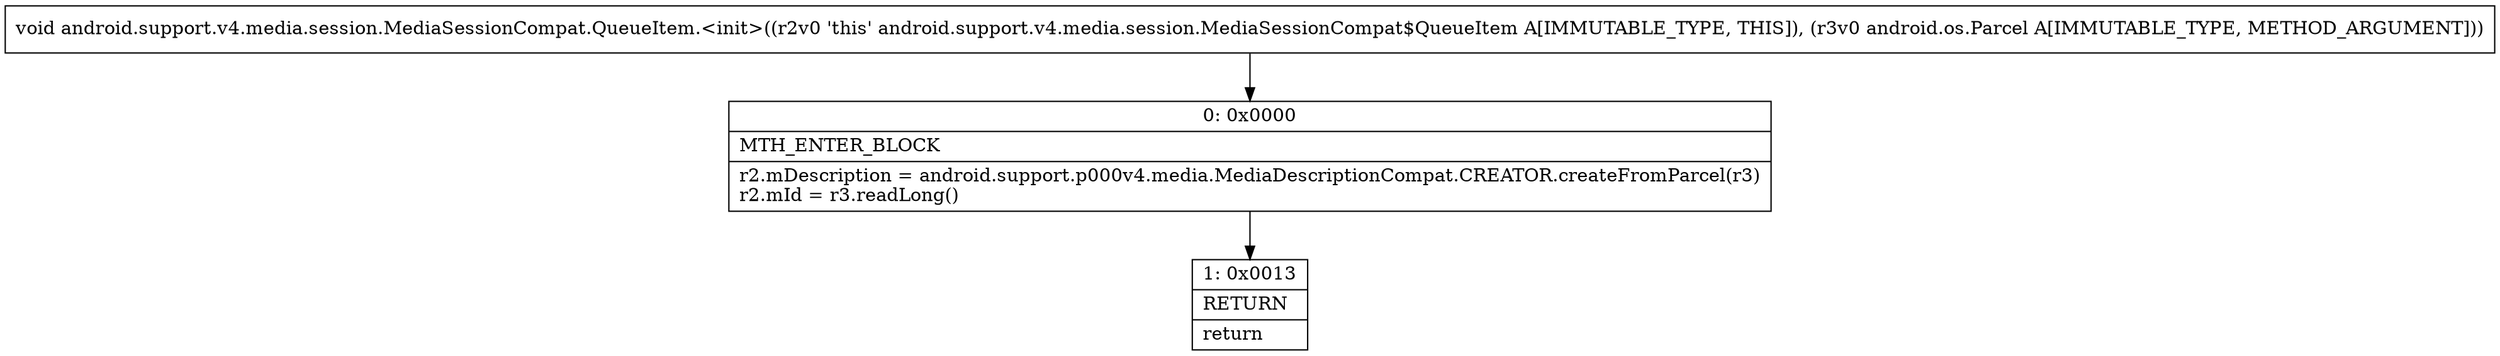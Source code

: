 digraph "CFG forandroid.support.v4.media.session.MediaSessionCompat.QueueItem.\<init\>(Landroid\/os\/Parcel;)V" {
Node_0 [shape=record,label="{0\:\ 0x0000|MTH_ENTER_BLOCK\l|r2.mDescription = android.support.p000v4.media.MediaDescriptionCompat.CREATOR.createFromParcel(r3)\lr2.mId = r3.readLong()\l}"];
Node_1 [shape=record,label="{1\:\ 0x0013|RETURN\l|return\l}"];
MethodNode[shape=record,label="{void android.support.v4.media.session.MediaSessionCompat.QueueItem.\<init\>((r2v0 'this' android.support.v4.media.session.MediaSessionCompat$QueueItem A[IMMUTABLE_TYPE, THIS]), (r3v0 android.os.Parcel A[IMMUTABLE_TYPE, METHOD_ARGUMENT])) }"];
MethodNode -> Node_0;
Node_0 -> Node_1;
}

